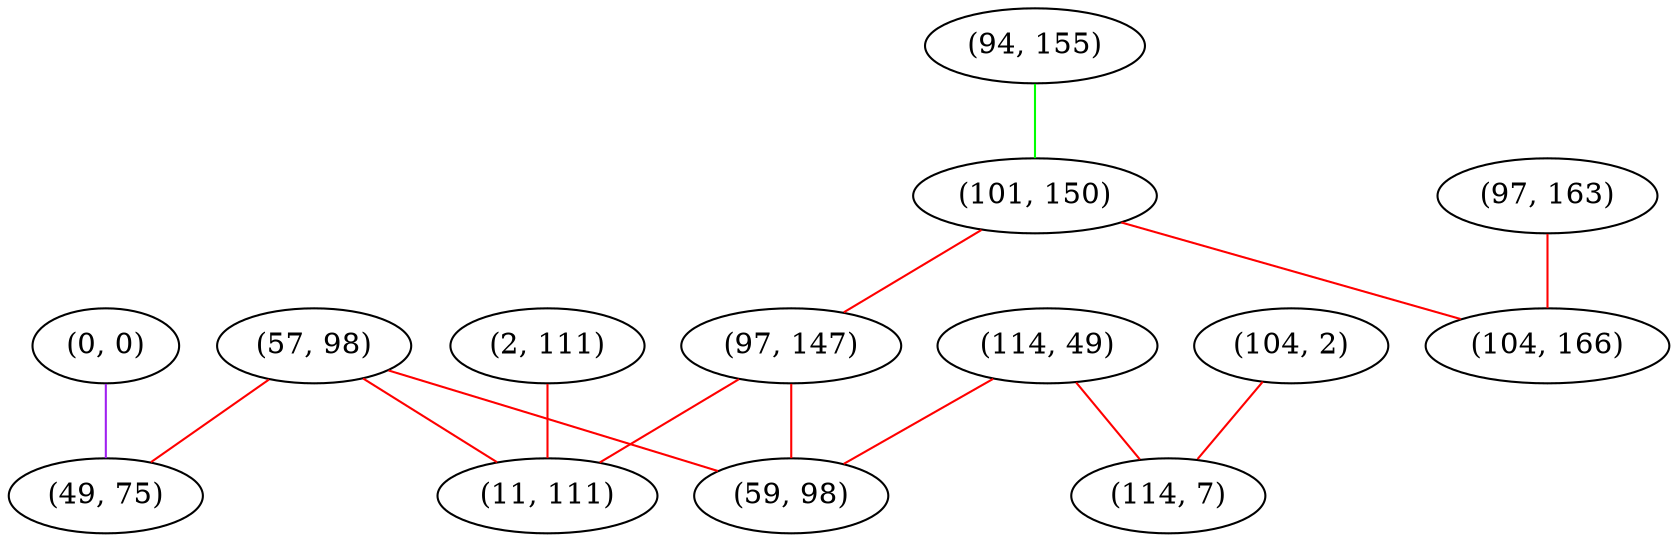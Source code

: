 graph "" {
"(94, 155)";
"(57, 98)";
"(97, 163)";
"(104, 2)";
"(0, 0)";
"(49, 75)";
"(114, 49)";
"(114, 7)";
"(101, 150)";
"(97, 147)";
"(104, 166)";
"(2, 111)";
"(11, 111)";
"(59, 98)";
"(94, 155)" -- "(101, 150)"  [color=green, key=0, weight=2];
"(57, 98)" -- "(11, 111)"  [color=red, key=0, weight=1];
"(57, 98)" -- "(59, 98)"  [color=red, key=0, weight=1];
"(57, 98)" -- "(49, 75)"  [color=red, key=0, weight=1];
"(97, 163)" -- "(104, 166)"  [color=red, key=0, weight=1];
"(104, 2)" -- "(114, 7)"  [color=red, key=0, weight=1];
"(0, 0)" -- "(49, 75)"  [color=purple, key=0, weight=4];
"(114, 49)" -- "(114, 7)"  [color=red, key=0, weight=1];
"(114, 49)" -- "(59, 98)"  [color=red, key=0, weight=1];
"(101, 150)" -- "(104, 166)"  [color=red, key=0, weight=1];
"(101, 150)" -- "(97, 147)"  [color=red, key=0, weight=1];
"(97, 147)" -- "(11, 111)"  [color=red, key=0, weight=1];
"(97, 147)" -- "(59, 98)"  [color=red, key=0, weight=1];
"(2, 111)" -- "(11, 111)"  [color=red, key=0, weight=1];
}
